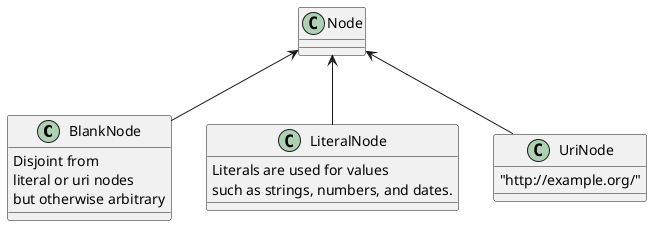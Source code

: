 @startuml

class BlankNode {
    Disjoint from
    literal or uri nodes
    but otherwise arbitrary
}

class LiteralNode {
    Literals are used for values
     such as strings, numbers, and dates.
}

class UriNode {
    "http://example.org/"
}

class Node

Node <-- BlankNode
Node <-- LiteralNode
Node <-- UriNode


@enduml
